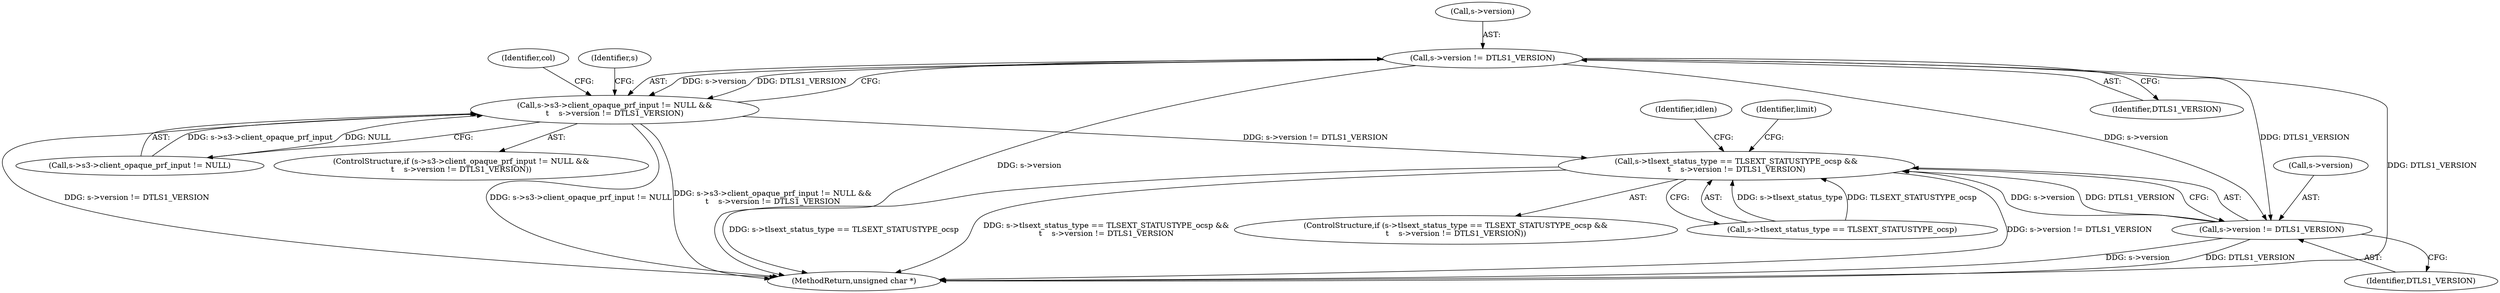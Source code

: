 digraph "0_openssl_2b0532f3984324ebe1236a63d15893792384328d@pointer" {
"1000694" [label="(Call,s->version != DTLS1_VERSION)"];
"1000686" [label="(Call,s->s3->client_opaque_prf_input != NULL &&\n\t    s->version != DTLS1_VERSION)"];
"1000751" [label="(Call,s->tlsext_status_type == TLSEXT_STATUSTYPE_ocsp &&\n\t    s->version != DTLS1_VERSION)"];
"1000757" [label="(Call,s->version != DTLS1_VERSION)"];
"1000694" [label="(Call,s->version != DTLS1_VERSION)"];
"1000757" [label="(Call,s->version != DTLS1_VERSION)"];
"1000702" [label="(Identifier,col)"];
"1000754" [label="(Identifier,s)"];
"1000769" [label="(Identifier,idlen)"];
"1000695" [label="(Call,s->version)"];
"1000687" [label="(Call,s->s3->client_opaque_prf_input != NULL)"];
"1000750" [label="(ControlStructure,if (s->tlsext_status_type == TLSEXT_STATUSTYPE_ocsp &&\n\t    s->version != DTLS1_VERSION))"];
"1000923" [label="(Identifier,limit)"];
"1000686" [label="(Call,s->s3->client_opaque_prf_input != NULL &&\n\t    s->version != DTLS1_VERSION)"];
"1000752" [label="(Call,s->tlsext_status_type == TLSEXT_STATUSTYPE_ocsp)"];
"1000761" [label="(Identifier,DTLS1_VERSION)"];
"1000685" [label="(ControlStructure,if (s->s3->client_opaque_prf_input != NULL &&\n\t    s->version != DTLS1_VERSION))"];
"1000698" [label="(Identifier,DTLS1_VERSION)"];
"1000751" [label="(Call,s->tlsext_status_type == TLSEXT_STATUSTYPE_ocsp &&\n\t    s->version != DTLS1_VERSION)"];
"1000758" [label="(Call,s->version)"];
"1001115" [label="(MethodReturn,unsigned char *)"];
"1000694" -> "1000686"  [label="AST: "];
"1000694" -> "1000698"  [label="CFG: "];
"1000695" -> "1000694"  [label="AST: "];
"1000698" -> "1000694"  [label="AST: "];
"1000686" -> "1000694"  [label="CFG: "];
"1000694" -> "1001115"  [label="DDG: s->version"];
"1000694" -> "1001115"  [label="DDG: DTLS1_VERSION"];
"1000694" -> "1000686"  [label="DDG: s->version"];
"1000694" -> "1000686"  [label="DDG: DTLS1_VERSION"];
"1000694" -> "1000757"  [label="DDG: s->version"];
"1000694" -> "1000757"  [label="DDG: DTLS1_VERSION"];
"1000686" -> "1000685"  [label="AST: "];
"1000686" -> "1000687"  [label="CFG: "];
"1000687" -> "1000686"  [label="AST: "];
"1000702" -> "1000686"  [label="CFG: "];
"1000754" -> "1000686"  [label="CFG: "];
"1000686" -> "1001115"  [label="DDG: s->s3->client_opaque_prf_input != NULL"];
"1000686" -> "1001115"  [label="DDG: s->s3->client_opaque_prf_input != NULL &&\n\t    s->version != DTLS1_VERSION"];
"1000686" -> "1001115"  [label="DDG: s->version != DTLS1_VERSION"];
"1000687" -> "1000686"  [label="DDG: s->s3->client_opaque_prf_input"];
"1000687" -> "1000686"  [label="DDG: NULL"];
"1000686" -> "1000751"  [label="DDG: s->version != DTLS1_VERSION"];
"1000751" -> "1000750"  [label="AST: "];
"1000751" -> "1000752"  [label="CFG: "];
"1000751" -> "1000757"  [label="CFG: "];
"1000752" -> "1000751"  [label="AST: "];
"1000757" -> "1000751"  [label="AST: "];
"1000769" -> "1000751"  [label="CFG: "];
"1000923" -> "1000751"  [label="CFG: "];
"1000751" -> "1001115"  [label="DDG: s->tlsext_status_type == TLSEXT_STATUSTYPE_ocsp &&\n\t    s->version != DTLS1_VERSION"];
"1000751" -> "1001115"  [label="DDG: s->version != DTLS1_VERSION"];
"1000751" -> "1001115"  [label="DDG: s->tlsext_status_type == TLSEXT_STATUSTYPE_ocsp"];
"1000752" -> "1000751"  [label="DDG: s->tlsext_status_type"];
"1000752" -> "1000751"  [label="DDG: TLSEXT_STATUSTYPE_ocsp"];
"1000757" -> "1000751"  [label="DDG: s->version"];
"1000757" -> "1000751"  [label="DDG: DTLS1_VERSION"];
"1000757" -> "1000761"  [label="CFG: "];
"1000758" -> "1000757"  [label="AST: "];
"1000761" -> "1000757"  [label="AST: "];
"1000757" -> "1001115"  [label="DDG: s->version"];
"1000757" -> "1001115"  [label="DDG: DTLS1_VERSION"];
}
